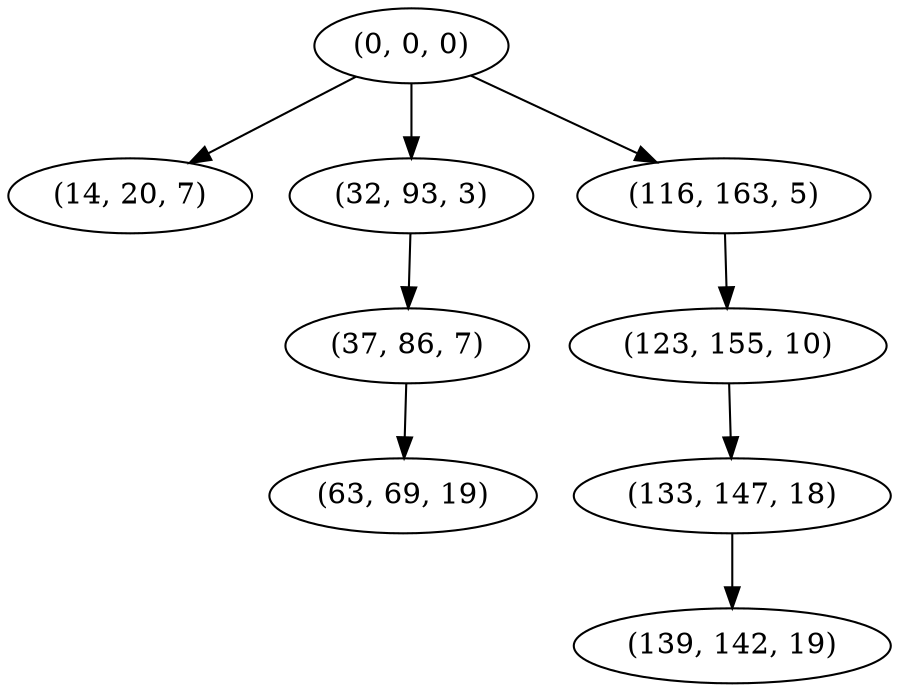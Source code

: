 digraph tree {
    "(0, 0, 0)";
    "(14, 20, 7)";
    "(32, 93, 3)";
    "(37, 86, 7)";
    "(63, 69, 19)";
    "(116, 163, 5)";
    "(123, 155, 10)";
    "(133, 147, 18)";
    "(139, 142, 19)";
    "(0, 0, 0)" -> "(14, 20, 7)";
    "(0, 0, 0)" -> "(32, 93, 3)";
    "(0, 0, 0)" -> "(116, 163, 5)";
    "(32, 93, 3)" -> "(37, 86, 7)";
    "(37, 86, 7)" -> "(63, 69, 19)";
    "(116, 163, 5)" -> "(123, 155, 10)";
    "(123, 155, 10)" -> "(133, 147, 18)";
    "(133, 147, 18)" -> "(139, 142, 19)";
}

